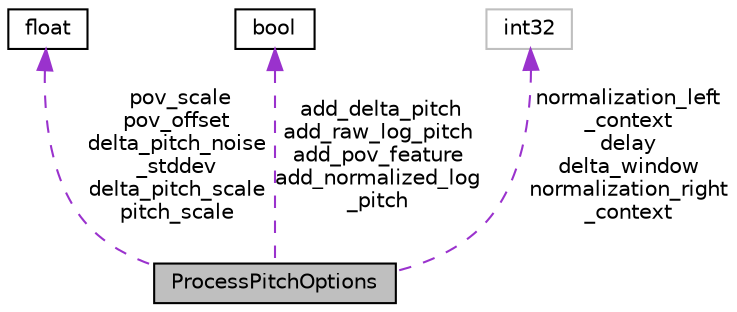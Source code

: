 digraph "ProcessPitchOptions"
{
  edge [fontname="Helvetica",fontsize="10",labelfontname="Helvetica",labelfontsize="10"];
  node [fontname="Helvetica",fontsize="10",shape=record];
  Node1 [label="ProcessPitchOptions",height=0.2,width=0.4,color="black", fillcolor="grey75", style="filled", fontcolor="black"];
  Node2 -> Node1 [dir="back",color="darkorchid3",fontsize="10",style="dashed",label=" pov_scale\npov_offset\ndelta_pitch_noise\l_stddev\ndelta_pitch_scale\npitch_scale" ,fontname="Helvetica"];
  Node2 [label="float",height=0.2,width=0.4,color="black", fillcolor="white", style="filled",URL="$classfloat.html"];
  Node3 -> Node1 [dir="back",color="darkorchid3",fontsize="10",style="dashed",label=" add_delta_pitch\nadd_raw_log_pitch\nadd_pov_feature\nadd_normalized_log\l_pitch" ,fontname="Helvetica"];
  Node3 [label="bool",height=0.2,width=0.4,color="black", fillcolor="white", style="filled",URL="$classbool.html"];
  Node4 -> Node1 [dir="back",color="darkorchid3",fontsize="10",style="dashed",label=" normalization_left\l_context\ndelay\ndelta_window\nnormalization_right\l_context" ,fontname="Helvetica"];
  Node4 [label="int32",height=0.2,width=0.4,color="grey75", fillcolor="white", style="filled"];
}
